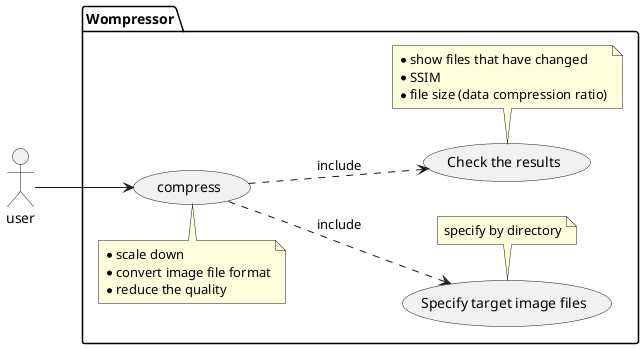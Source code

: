 @startuml Use case diagram
left to right direction

actor user

package Wompressor {
    usecase "compress"
    note top
        * scale down
        * convert image file format
        * reduce the quality
    endnote

    usecase "Specify target image files" as specify
    note bottom: specify by directory

    usecase "Check the results" as check
    note bottom
        * show files that have changed
        * SSIM
        * file size (data compression ratio)
    endnote

    compress ..> specify : include
    compress ..> check : include
}

user --> compress
